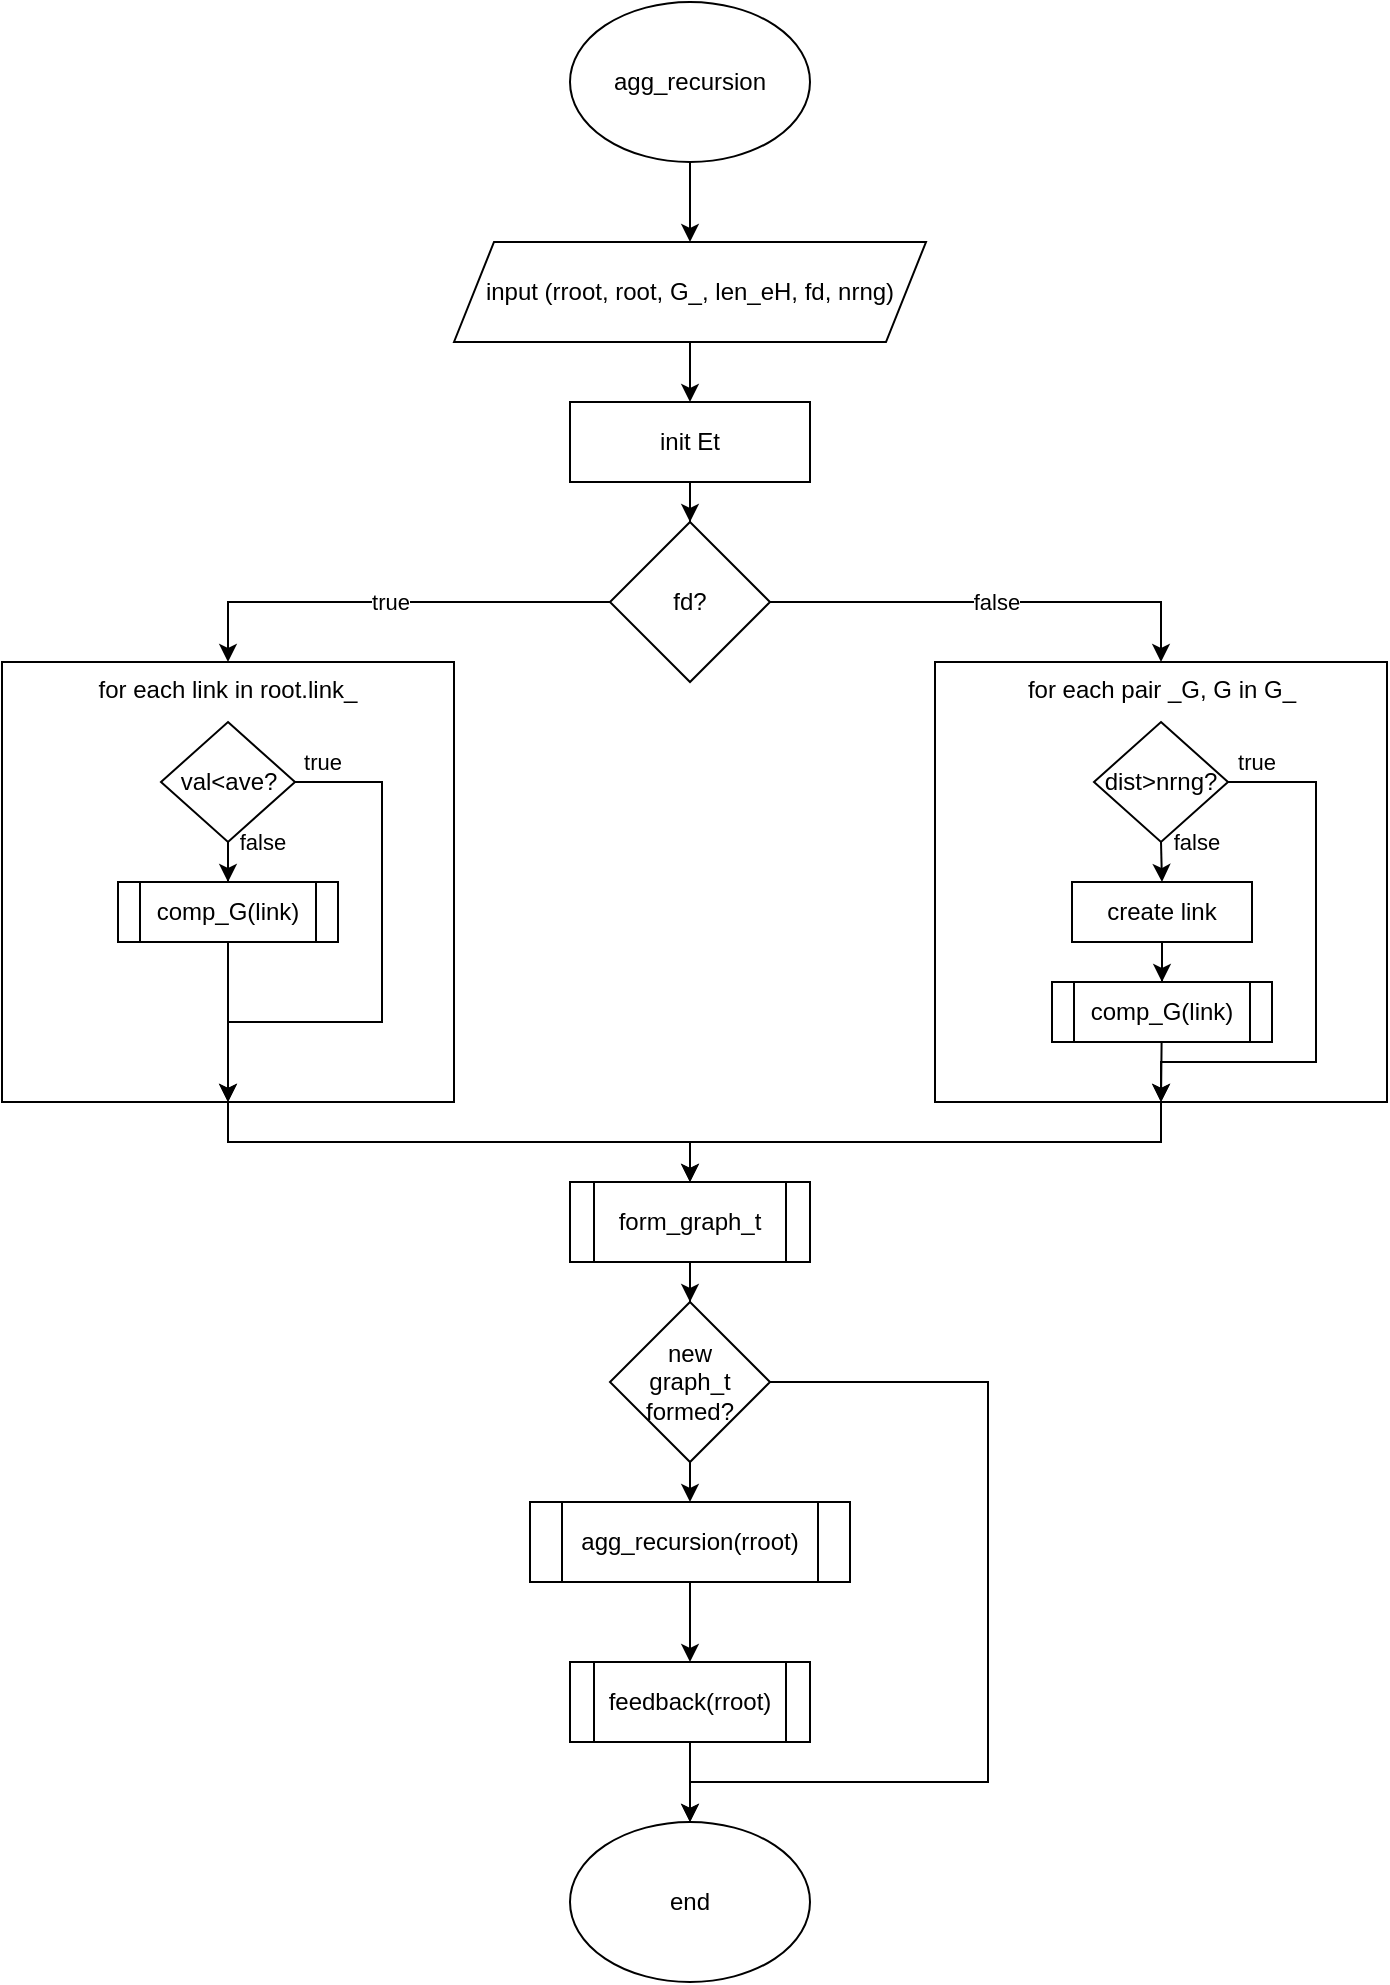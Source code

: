 <mxfile version="22.1.15" type="device">
  <diagram name="Page-1" id="ElbjdPUcU1QcFDucfsKa">
    <mxGraphModel dx="810" dy="422" grid="1" gridSize="10" guides="1" tooltips="1" connect="1" arrows="1" fold="1" page="1" pageScale="1" pageWidth="827" pageHeight="1169" math="0" shadow="0">
      <root>
        <mxCell id="0" />
        <mxCell id="1" parent="0" />
        <mxCell id="0RrVFvS-KACrwrn36uEO-9" value="" style="edgeStyle=orthogonalEdgeStyle;rounded=0;orthogonalLoop=1;jettySize=auto;html=1;" parent="1" source="0RrVFvS-KACrwrn36uEO-2" target="0RrVFvS-KACrwrn36uEO-8" edge="1">
          <mxGeometry relative="1" as="geometry" />
        </mxCell>
        <mxCell id="0RrVFvS-KACrwrn36uEO-2" value="agg_recursion" style="ellipse;whiteSpace=wrap;html=1;" parent="1" vertex="1">
          <mxGeometry x="351" y="10" width="120" height="80" as="geometry" />
        </mxCell>
        <mxCell id="0RrVFvS-KACrwrn36uEO-3" value="end" style="ellipse;whiteSpace=wrap;html=1;" parent="1" vertex="1">
          <mxGeometry x="351" y="920" width="120" height="80" as="geometry" />
        </mxCell>
        <mxCell id="0RrVFvS-KACrwrn36uEO-11" value="" style="edgeStyle=orthogonalEdgeStyle;rounded=0;orthogonalLoop=1;jettySize=auto;html=1;" parent="1" source="0RrVFvS-KACrwrn36uEO-8" target="0RrVFvS-KACrwrn36uEO-10" edge="1">
          <mxGeometry relative="1" as="geometry" />
        </mxCell>
        <mxCell id="0RrVFvS-KACrwrn36uEO-8" value="input (rroot, root, G_, len_eH, fd, nrng)" style="shape=parallelogram;perimeter=parallelogramPerimeter;whiteSpace=wrap;html=1;fixedSize=1;" parent="1" vertex="1">
          <mxGeometry x="293" y="130" width="236" height="50" as="geometry" />
        </mxCell>
        <mxCell id="0RrVFvS-KACrwrn36uEO-16" value="" style="edgeStyle=orthogonalEdgeStyle;rounded=0;orthogonalLoop=1;jettySize=auto;html=1;" parent="1" source="0RrVFvS-KACrwrn36uEO-10" target="0RrVFvS-KACrwrn36uEO-15" edge="1">
          <mxGeometry relative="1" as="geometry" />
        </mxCell>
        <mxCell id="0RrVFvS-KACrwrn36uEO-10" value="init Et" style="whiteSpace=wrap;html=1;" parent="1" vertex="1">
          <mxGeometry x="351" y="210" width="120" height="40" as="geometry" />
        </mxCell>
        <mxCell id="0RrVFvS-KACrwrn36uEO-18" value="false" style="edgeStyle=orthogonalEdgeStyle;rounded=0;orthogonalLoop=1;jettySize=auto;html=1;entryX=0.5;entryY=0;entryDx=0;entryDy=0;" parent="1" source="0RrVFvS-KACrwrn36uEO-15" target="0RrVFvS-KACrwrn36uEO-17" edge="1">
          <mxGeometry relative="1" as="geometry" />
        </mxCell>
        <mxCell id="0RrVFvS-KACrwrn36uEO-25" value="true" style="edgeStyle=orthogonalEdgeStyle;rounded=0;orthogonalLoop=1;jettySize=auto;html=1;exitX=0;exitY=0.5;exitDx=0;exitDy=0;entryX=0.5;entryY=0;entryDx=0;entryDy=0;" parent="1" source="0RrVFvS-KACrwrn36uEO-15" target="0RrVFvS-KACrwrn36uEO-24" edge="1">
          <mxGeometry relative="1" as="geometry" />
        </mxCell>
        <mxCell id="0RrVFvS-KACrwrn36uEO-15" value="fd?" style="rhombus;whiteSpace=wrap;html=1;" parent="1" vertex="1">
          <mxGeometry x="371" y="270" width="80" height="80" as="geometry" />
        </mxCell>
        <mxCell id="0RrVFvS-KACrwrn36uEO-54" style="edgeStyle=orthogonalEdgeStyle;rounded=0;orthogonalLoop=1;jettySize=auto;html=1;exitX=0.5;exitY=1;exitDx=0;exitDy=0;entryX=0.5;entryY=0;entryDx=0;entryDy=0;" parent="1" source="0RrVFvS-KACrwrn36uEO-17" target="0RrVFvS-KACrwrn36uEO-52" edge="1">
          <mxGeometry relative="1" as="geometry" />
        </mxCell>
        <mxCell id="0RrVFvS-KACrwrn36uEO-17" value="for each pair _G, G in G_" style="whiteSpace=wrap;html=1;verticalAlign=top;" parent="1" vertex="1">
          <mxGeometry x="533.5" y="340" width="226" height="220" as="geometry" />
        </mxCell>
        <mxCell id="0RrVFvS-KACrwrn36uEO-58" style="edgeStyle=orthogonalEdgeStyle;rounded=0;orthogonalLoop=1;jettySize=auto;html=1;exitX=0.5;exitY=1;exitDx=0;exitDy=0;entryX=0.5;entryY=0;entryDx=0;entryDy=0;" parent="1" source="0RrVFvS-KACrwrn36uEO-24" target="0RrVFvS-KACrwrn36uEO-52" edge="1">
          <mxGeometry relative="1" as="geometry" />
        </mxCell>
        <mxCell id="0RrVFvS-KACrwrn36uEO-24" value="for each link in root.link_" style="whiteSpace=wrap;html=1;verticalAlign=top;" parent="1" vertex="1">
          <mxGeometry x="67" y="340" width="226" height="220" as="geometry" />
        </mxCell>
        <mxCell id="0RrVFvS-KACrwrn36uEO-30" value="false" style="edgeStyle=orthogonalEdgeStyle;rounded=0;orthogonalLoop=1;jettySize=auto;html=1;" parent="1" source="0RrVFvS-KACrwrn36uEO-26" target="0RrVFvS-KACrwrn36uEO-29" edge="1">
          <mxGeometry x="0.333" y="17" relative="1" as="geometry">
            <mxPoint as="offset" />
          </mxGeometry>
        </mxCell>
        <mxCell id="0RrVFvS-KACrwrn36uEO-31" value="true" style="edgeStyle=orthogonalEdgeStyle;rounded=0;orthogonalLoop=1;jettySize=auto;html=1;exitX=1;exitY=0.5;exitDx=0;exitDy=0;entryX=0.5;entryY=1;entryDx=0;entryDy=0;" parent="1" source="0RrVFvS-KACrwrn36uEO-26" target="0RrVFvS-KACrwrn36uEO-24" edge="1">
          <mxGeometry x="-0.904" y="10" relative="1" as="geometry">
            <Array as="points">
              <mxPoint x="257" y="400" />
              <mxPoint x="257" y="520" />
              <mxPoint x="180" y="520" />
            </Array>
            <mxPoint as="offset" />
          </mxGeometry>
        </mxCell>
        <mxCell id="0RrVFvS-KACrwrn36uEO-26" value="val&amp;lt;ave?" style="rhombus;whiteSpace=wrap;html=1;" parent="1" vertex="1">
          <mxGeometry x="146.5" y="370" width="67" height="60" as="geometry" />
        </mxCell>
        <mxCell id="0RrVFvS-KACrwrn36uEO-32" style="edgeStyle=orthogonalEdgeStyle;rounded=0;orthogonalLoop=1;jettySize=auto;html=1;exitX=0.5;exitY=1;exitDx=0;exitDy=0;entryX=0.5;entryY=1;entryDx=0;entryDy=0;" parent="1" source="0RrVFvS-KACrwrn36uEO-29" target="0RrVFvS-KACrwrn36uEO-24" edge="1">
          <mxGeometry relative="1" as="geometry">
            <Array as="points">
              <mxPoint x="180" y="520" />
              <mxPoint x="180" y="520" />
            </Array>
          </mxGeometry>
        </mxCell>
        <mxCell id="0RrVFvS-KACrwrn36uEO-29" value="comp_G(link)" style="shape=process;whiteSpace=wrap;html=1;backgroundOutline=1;" parent="1" vertex="1">
          <mxGeometry x="125" y="450" width="110" height="30" as="geometry" />
        </mxCell>
        <mxCell id="0RrVFvS-KACrwrn36uEO-39" value="false" style="edgeStyle=orthogonalEdgeStyle;rounded=0;orthogonalLoop=1;jettySize=auto;html=1;exitX=0.5;exitY=1;exitDx=0;exitDy=0;entryX=0.5;entryY=0;entryDx=0;entryDy=0;" parent="1" source="0RrVFvS-KACrwrn36uEO-41" target="0RrVFvS-KACrwrn36uEO-46" edge="1">
          <mxGeometry x="-0.959" y="16" relative="1" as="geometry">
            <mxPoint x="1" as="offset" />
            <mxPoint x="647" y="450" as="targetPoint" />
          </mxGeometry>
        </mxCell>
        <mxCell id="0RrVFvS-KACrwrn36uEO-40" value="true" style="edgeStyle=orthogonalEdgeStyle;rounded=0;orthogonalLoop=1;jettySize=auto;html=1;exitX=1;exitY=0.5;exitDx=0;exitDy=0;entryX=0.5;entryY=1;entryDx=0;entryDy=0;" parent="1" source="0RrVFvS-KACrwrn36uEO-41" target="0RrVFvS-KACrwrn36uEO-17" edge="1">
          <mxGeometry x="-0.904" y="10" relative="1" as="geometry">
            <mxPoint x="646.5" y="560" as="targetPoint" />
            <Array as="points">
              <mxPoint x="724" y="400" />
              <mxPoint x="724" y="540" />
              <mxPoint x="647" y="540" />
            </Array>
            <mxPoint as="offset" />
          </mxGeometry>
        </mxCell>
        <mxCell id="0RrVFvS-KACrwrn36uEO-41" value="dist&amp;gt;nrng?" style="rhombus;whiteSpace=wrap;html=1;" parent="1" vertex="1">
          <mxGeometry x="613" y="370" width="67" height="60" as="geometry" />
        </mxCell>
        <mxCell id="0RrVFvS-KACrwrn36uEO-44" style="edgeStyle=orthogonalEdgeStyle;rounded=0;orthogonalLoop=1;jettySize=auto;html=1;exitX=0.5;exitY=1;exitDx=0;exitDy=0;entryX=0.5;entryY=1;entryDx=0;entryDy=0;" parent="1" source="0RrVFvS-KACrwrn36uEO-50" target="0RrVFvS-KACrwrn36uEO-17" edge="1">
          <mxGeometry relative="1" as="geometry">
            <mxPoint x="646.5" y="530" as="sourcePoint" />
            <Array as="points">
              <mxPoint x="647" y="510" />
            </Array>
          </mxGeometry>
        </mxCell>
        <mxCell id="0RrVFvS-KACrwrn36uEO-48" value="" style="edgeStyle=orthogonalEdgeStyle;rounded=0;orthogonalLoop=1;jettySize=auto;html=1;entryX=0.5;entryY=0;entryDx=0;entryDy=0;" parent="1" source="0RrVFvS-KACrwrn36uEO-46" target="0RrVFvS-KACrwrn36uEO-50" edge="1">
          <mxGeometry relative="1" as="geometry">
            <mxPoint x="646.5" y="500" as="targetPoint" />
          </mxGeometry>
        </mxCell>
        <mxCell id="0RrVFvS-KACrwrn36uEO-46" value="create link" style="rounded=0;whiteSpace=wrap;html=1;" parent="1" vertex="1">
          <mxGeometry x="602" y="450" width="90" height="30" as="geometry" />
        </mxCell>
        <mxCell id="0RrVFvS-KACrwrn36uEO-51" value="" style="edgeStyle=orthogonalEdgeStyle;rounded=0;orthogonalLoop=1;jettySize=auto;html=1;exitX=0.5;exitY=1;exitDx=0;exitDy=0;entryX=0.5;entryY=1;entryDx=0;entryDy=0;" parent="1" target="0RrVFvS-KACrwrn36uEO-50" edge="1">
          <mxGeometry relative="1" as="geometry">
            <mxPoint x="646.5" y="530" as="sourcePoint" />
            <mxPoint x="647" y="560" as="targetPoint" />
            <Array as="points" />
          </mxGeometry>
        </mxCell>
        <mxCell id="0RrVFvS-KACrwrn36uEO-50" value="comp_G(link)" style="shape=process;whiteSpace=wrap;html=1;backgroundOutline=1;" parent="1" vertex="1">
          <mxGeometry x="592" y="500" width="110" height="30" as="geometry" />
        </mxCell>
        <mxCell id="0RrVFvS-KACrwrn36uEO-56" value="" style="edgeStyle=orthogonalEdgeStyle;rounded=0;orthogonalLoop=1;jettySize=auto;html=1;" parent="1" source="0RrVFvS-KACrwrn36uEO-52" target="0RrVFvS-KACrwrn36uEO-55" edge="1">
          <mxGeometry relative="1" as="geometry" />
        </mxCell>
        <mxCell id="0RrVFvS-KACrwrn36uEO-52" value="form_graph_t" style="shape=process;whiteSpace=wrap;html=1;backgroundOutline=1;verticalAlign=middle;" parent="1" vertex="1">
          <mxGeometry x="351" y="600" width="120" height="40" as="geometry" />
        </mxCell>
        <mxCell id="0RrVFvS-KACrwrn36uEO-77" style="edgeStyle=orthogonalEdgeStyle;rounded=0;orthogonalLoop=1;jettySize=auto;html=1;exitX=1;exitY=0.5;exitDx=0;exitDy=0;entryX=0.5;entryY=0;entryDx=0;entryDy=0;" parent="1" source="0RrVFvS-KACrwrn36uEO-55" target="0RrVFvS-KACrwrn36uEO-3" edge="1">
          <mxGeometry relative="1" as="geometry">
            <Array as="points">
              <mxPoint x="560" y="700" />
              <mxPoint x="560" y="900" />
              <mxPoint x="411" y="900" />
            </Array>
          </mxGeometry>
        </mxCell>
        <mxCell id="0RrVFvS-KACrwrn36uEO-78" style="edgeStyle=orthogonalEdgeStyle;rounded=0;orthogonalLoop=1;jettySize=auto;html=1;exitX=0.5;exitY=1;exitDx=0;exitDy=0;entryX=0.5;entryY=0;entryDx=0;entryDy=0;" parent="1" source="0RrVFvS-KACrwrn36uEO-55" target="0RrVFvS-KACrwrn36uEO-69" edge="1">
          <mxGeometry relative="1" as="geometry" />
        </mxCell>
        <mxCell id="0RrVFvS-KACrwrn36uEO-55" value="new&lt;br&gt;graph_t&lt;br&gt;formed?" style="rhombus;whiteSpace=wrap;html=1;" parent="1" vertex="1">
          <mxGeometry x="371" y="660" width="80" height="80" as="geometry" />
        </mxCell>
        <mxCell id="0RrVFvS-KACrwrn36uEO-72" style="edgeStyle=orthogonalEdgeStyle;rounded=0;orthogonalLoop=1;jettySize=auto;html=1;exitX=0.5;exitY=1;exitDx=0;exitDy=0;entryX=0.5;entryY=0;entryDx=0;entryDy=0;" parent="1" source="0RrVFvS-KACrwrn36uEO-61" target="0RrVFvS-KACrwrn36uEO-3" edge="1">
          <mxGeometry relative="1" as="geometry" />
        </mxCell>
        <mxCell id="0RrVFvS-KACrwrn36uEO-61" value="feedback(rroot)" style="shape=process;whiteSpace=wrap;html=1;backgroundOutline=1;" parent="1" vertex="1">
          <mxGeometry x="351" y="840" width="120" height="40" as="geometry" />
        </mxCell>
        <mxCell id="0RrVFvS-KACrwrn36uEO-71" style="edgeStyle=orthogonalEdgeStyle;rounded=0;orthogonalLoop=1;jettySize=auto;html=1;exitX=0.5;exitY=1;exitDx=0;exitDy=0;entryX=0.5;entryY=0;entryDx=0;entryDy=0;" parent="1" source="0RrVFvS-KACrwrn36uEO-69" target="0RrVFvS-KACrwrn36uEO-61" edge="1">
          <mxGeometry relative="1" as="geometry" />
        </mxCell>
        <mxCell id="0RrVFvS-KACrwrn36uEO-69" value="agg_recursion(rroot)" style="shape=process;whiteSpace=wrap;html=1;backgroundOutline=1;" parent="1" vertex="1">
          <mxGeometry x="331" y="760" width="160" height="40" as="geometry" />
        </mxCell>
      </root>
    </mxGraphModel>
  </diagram>
</mxfile>
